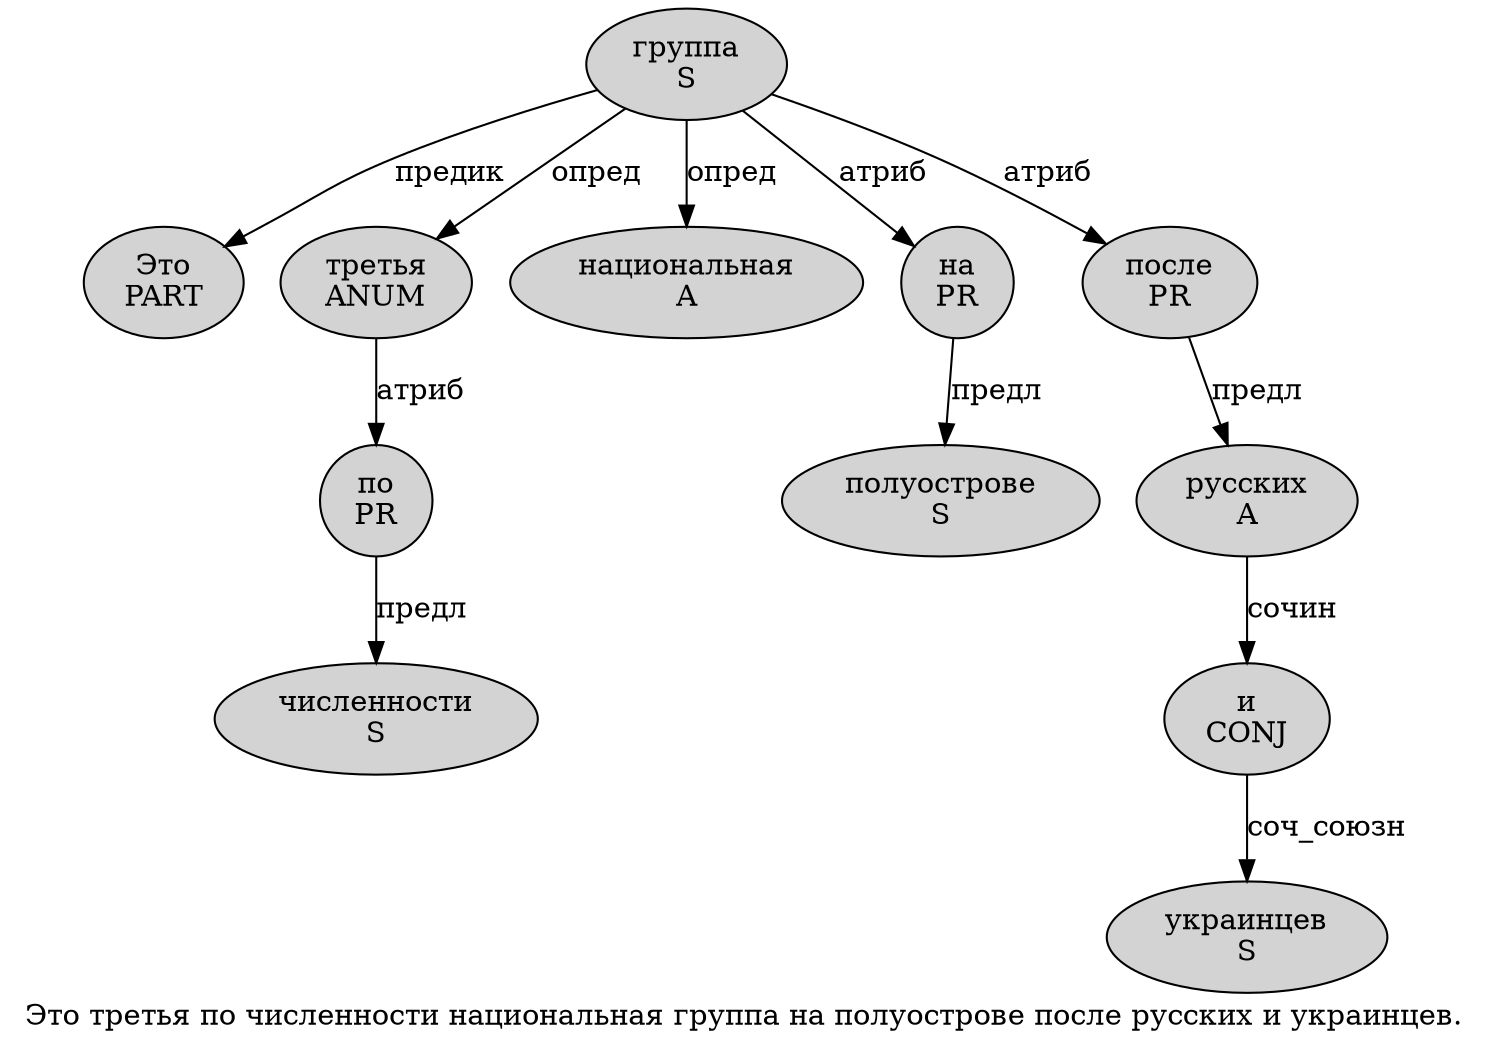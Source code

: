 digraph SENTENCE_348 {
	graph [label="Это третья по численности национальная группа на полуострове после русских и украинцев."]
	node [style=filled]
		0 [label="Это
PART" color="" fillcolor=lightgray penwidth=1 shape=ellipse]
		1 [label="третья
ANUM" color="" fillcolor=lightgray penwidth=1 shape=ellipse]
		2 [label="по
PR" color="" fillcolor=lightgray penwidth=1 shape=ellipse]
		3 [label="численности
S" color="" fillcolor=lightgray penwidth=1 shape=ellipse]
		4 [label="национальная
A" color="" fillcolor=lightgray penwidth=1 shape=ellipse]
		5 [label="группа
S" color="" fillcolor=lightgray penwidth=1 shape=ellipse]
		6 [label="на
PR" color="" fillcolor=lightgray penwidth=1 shape=ellipse]
		7 [label="полуострове
S" color="" fillcolor=lightgray penwidth=1 shape=ellipse]
		8 [label="после
PR" color="" fillcolor=lightgray penwidth=1 shape=ellipse]
		9 [label="русских
A" color="" fillcolor=lightgray penwidth=1 shape=ellipse]
		10 [label="и
CONJ" color="" fillcolor=lightgray penwidth=1 shape=ellipse]
		11 [label="украинцев
S" color="" fillcolor=lightgray penwidth=1 shape=ellipse]
			2 -> 3 [label="предл"]
			9 -> 10 [label="сочин"]
			8 -> 9 [label="предл"]
			6 -> 7 [label="предл"]
			10 -> 11 [label="соч_союзн"]
			5 -> 0 [label="предик"]
			5 -> 1 [label="опред"]
			5 -> 4 [label="опред"]
			5 -> 6 [label="атриб"]
			5 -> 8 [label="атриб"]
			1 -> 2 [label="атриб"]
}